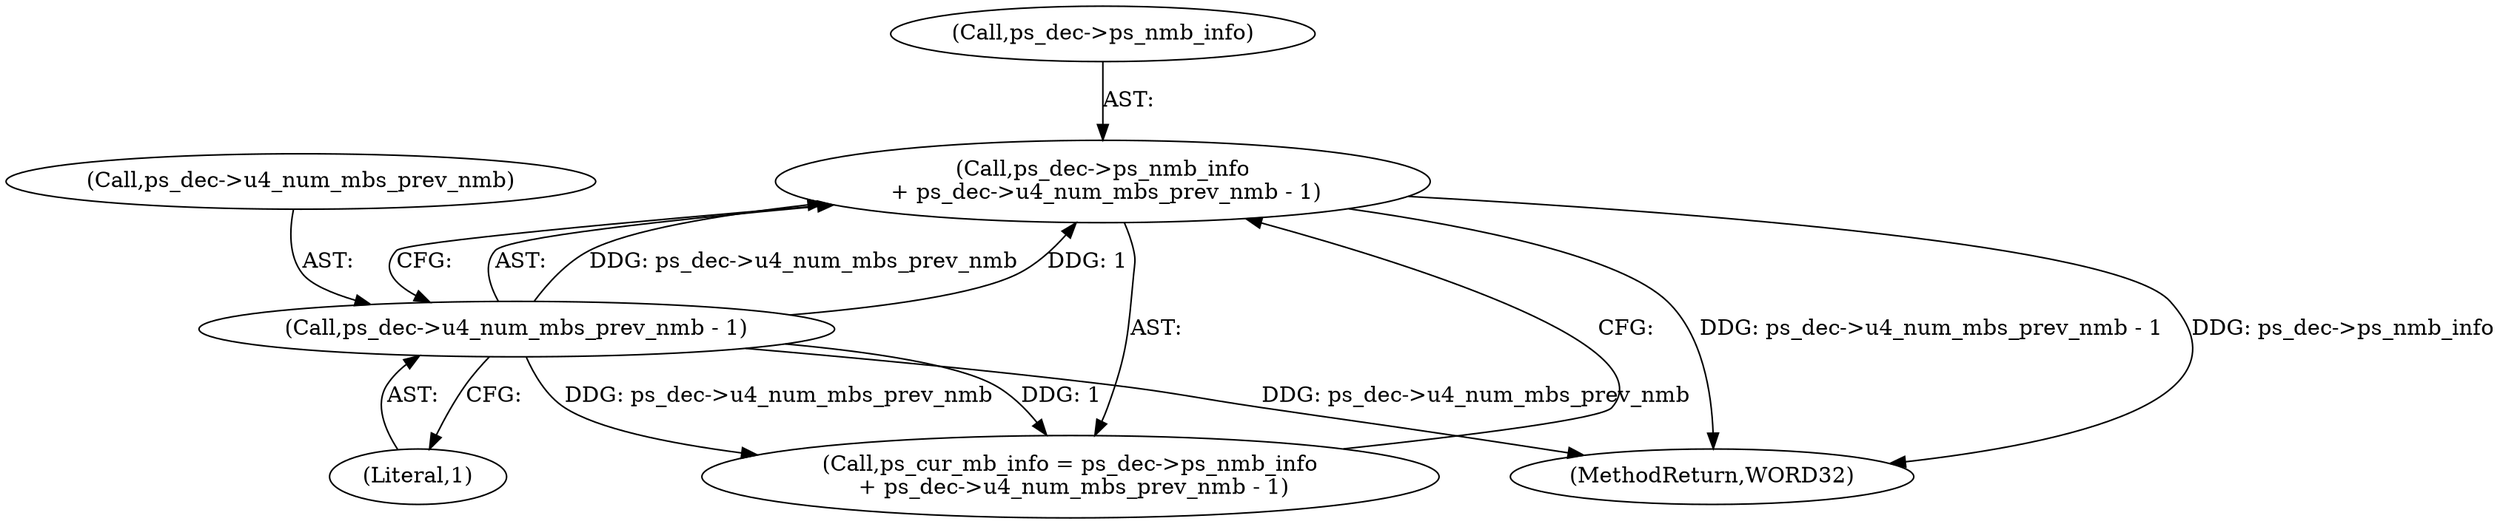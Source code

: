 digraph "0_Android_0b23c81c3dd9ec38f7e6806a3955fed1925541a0_1@pointer" {
"1000593" [label="(Call,ps_dec->ps_nmb_info\n + ps_dec->u4_num_mbs_prev_nmb - 1)"];
"1000597" [label="(Call,ps_dec->u4_num_mbs_prev_nmb - 1)"];
"1000597" [label="(Call,ps_dec->u4_num_mbs_prev_nmb - 1)"];
"1000598" [label="(Call,ps_dec->u4_num_mbs_prev_nmb)"];
"1000591" [label="(Call,ps_cur_mb_info = ps_dec->ps_nmb_info\n + ps_dec->u4_num_mbs_prev_nmb - 1)"];
"1000601" [label="(Literal,1)"];
"1000594" [label="(Call,ps_dec->ps_nmb_info)"];
"1001422" [label="(MethodReturn,WORD32)"];
"1000593" [label="(Call,ps_dec->ps_nmb_info\n + ps_dec->u4_num_mbs_prev_nmb - 1)"];
"1000593" -> "1000591"  [label="AST: "];
"1000593" -> "1000597"  [label="CFG: "];
"1000594" -> "1000593"  [label="AST: "];
"1000597" -> "1000593"  [label="AST: "];
"1000591" -> "1000593"  [label="CFG: "];
"1000593" -> "1001422"  [label="DDG: ps_dec->u4_num_mbs_prev_nmb - 1"];
"1000593" -> "1001422"  [label="DDG: ps_dec->ps_nmb_info"];
"1000597" -> "1000593"  [label="DDG: ps_dec->u4_num_mbs_prev_nmb"];
"1000597" -> "1000593"  [label="DDG: 1"];
"1000597" -> "1000601"  [label="CFG: "];
"1000598" -> "1000597"  [label="AST: "];
"1000601" -> "1000597"  [label="AST: "];
"1000597" -> "1001422"  [label="DDG: ps_dec->u4_num_mbs_prev_nmb"];
"1000597" -> "1000591"  [label="DDG: ps_dec->u4_num_mbs_prev_nmb"];
"1000597" -> "1000591"  [label="DDG: 1"];
}
